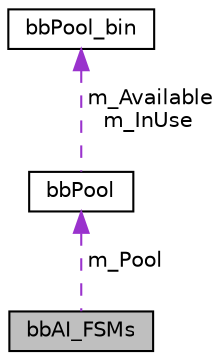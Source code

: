 digraph "bbAI_FSMs"
{
 // LATEX_PDF_SIZE
  edge [fontname="Helvetica",fontsize="10",labelfontname="Helvetica",labelfontsize="10"];
  node [fontname="Helvetica",fontsize="10",shape=record];
  Node1 [label="bbAI_FSMs",height=0.2,width=0.4,color="black", fillcolor="grey75", style="filled", fontcolor="black",tooltip="bbAI_FSMs is a container for objects of type bbAI_FSM"];
  Node2 -> Node1 [dir="back",color="darkorchid3",fontsize="10",style="dashed",label=" m_Pool" ,fontname="Helvetica"];
  Node2 [label="bbPool",height=0.2,width=0.4,color="black", fillcolor="white", style="filled",URL="$structbbPool.html",tooltip=" "];
  Node3 -> Node2 [dir="back",color="darkorchid3",fontsize="10",style="dashed",label=" m_Available\nm_InUse" ,fontname="Helvetica"];
  Node3 [label="bbPool_bin",height=0.2,width=0.4,color="black", fillcolor="white", style="filled",URL="$structbbPool__bin.html",tooltip=" "];
}
